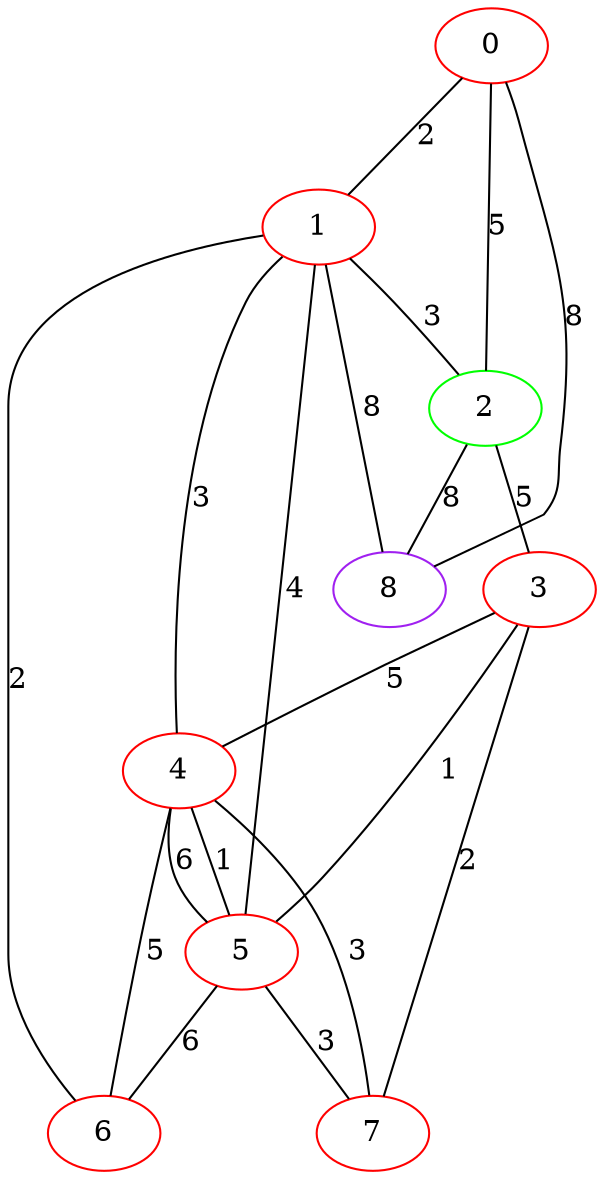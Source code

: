 graph "" {
0 [color=red, weight=1];
1 [color=red, weight=1];
2 [color=green, weight=2];
3 [color=red, weight=1];
4 [color=red, weight=1];
5 [color=red, weight=1];
6 [color=red, weight=1];
7 [color=red, weight=1];
8 [color=purple, weight=4];
0 -- 8  [key=0, label=8];
0 -- 1  [key=0, label=2];
0 -- 2  [key=0, label=5];
1 -- 2  [key=0, label=3];
1 -- 4  [key=0, label=3];
1 -- 5  [key=0, label=4];
1 -- 6  [key=0, label=2];
1 -- 8  [key=0, label=8];
2 -- 3  [key=0, label=5];
2 -- 8  [key=0, label=8];
3 -- 4  [key=0, label=5];
3 -- 5  [key=0, label=1];
3 -- 7  [key=0, label=2];
4 -- 5  [key=0, label=6];
4 -- 5  [key=1, label=1];
4 -- 6  [key=0, label=5];
4 -- 7  [key=0, label=3];
5 -- 6  [key=0, label=6];
5 -- 7  [key=0, label=3];
}
